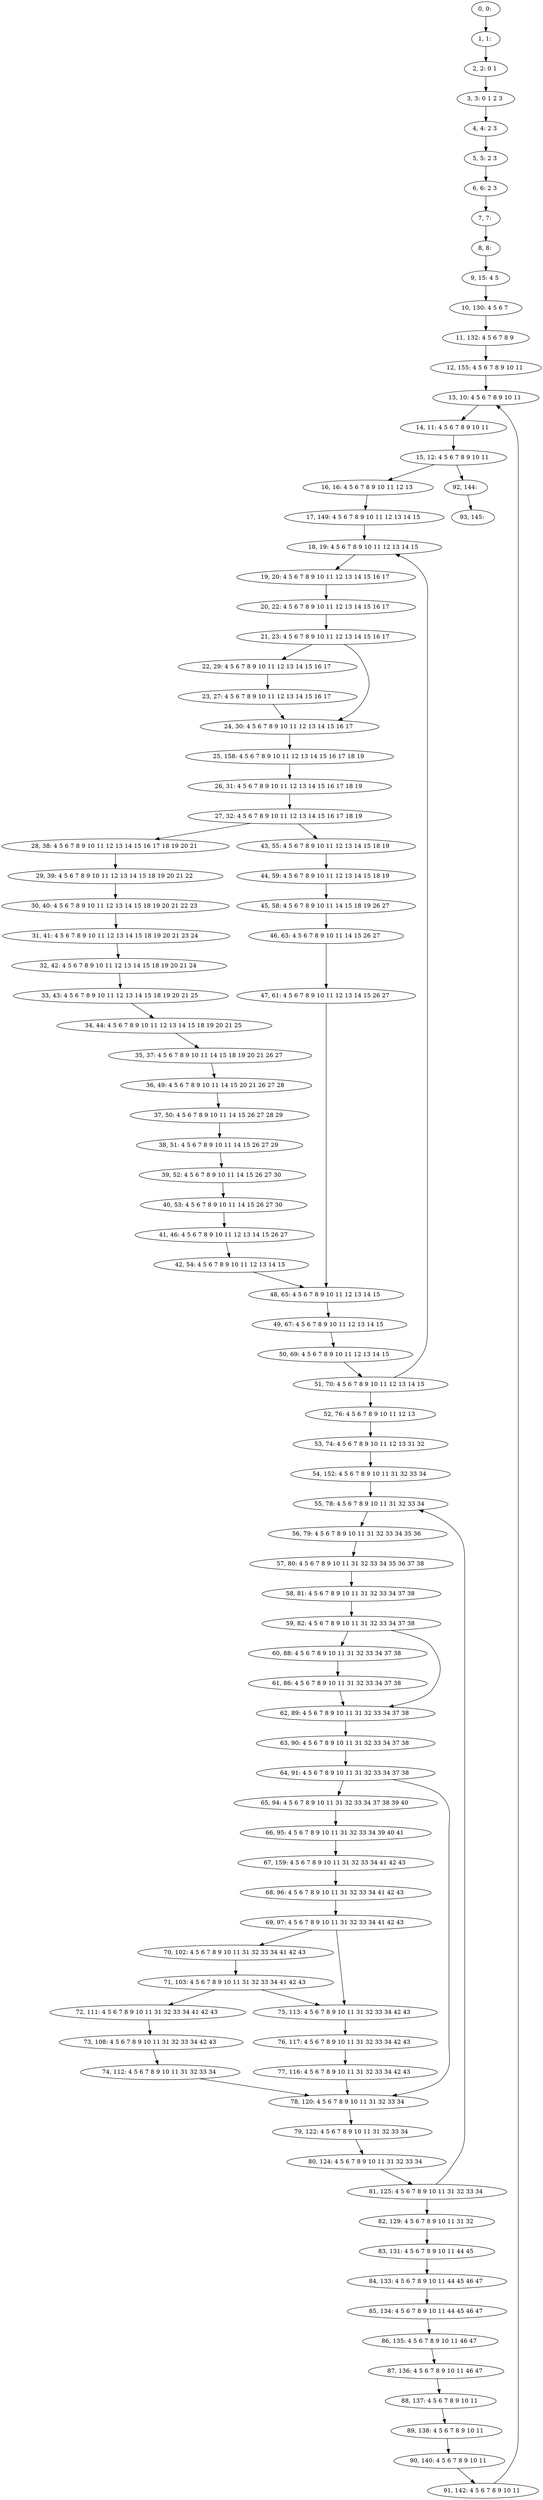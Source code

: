 digraph G {
0[label="0, 0: "];
1[label="1, 1: "];
2[label="2, 2: 0 1 "];
3[label="3, 3: 0 1 2 3 "];
4[label="4, 4: 2 3 "];
5[label="5, 5: 2 3 "];
6[label="6, 6: 2 3 "];
7[label="7, 7: "];
8[label="8, 8: "];
9[label="9, 15: 4 5 "];
10[label="10, 130: 4 5 6 7 "];
11[label="11, 132: 4 5 6 7 8 9 "];
12[label="12, 155: 4 5 6 7 8 9 10 11 "];
13[label="13, 10: 4 5 6 7 8 9 10 11 "];
14[label="14, 11: 4 5 6 7 8 9 10 11 "];
15[label="15, 12: 4 5 6 7 8 9 10 11 "];
16[label="16, 16: 4 5 6 7 8 9 10 11 12 13 "];
17[label="17, 149: 4 5 6 7 8 9 10 11 12 13 14 15 "];
18[label="18, 19: 4 5 6 7 8 9 10 11 12 13 14 15 "];
19[label="19, 20: 4 5 6 7 8 9 10 11 12 13 14 15 16 17 "];
20[label="20, 22: 4 5 6 7 8 9 10 11 12 13 14 15 16 17 "];
21[label="21, 23: 4 5 6 7 8 9 10 11 12 13 14 15 16 17 "];
22[label="22, 29: 4 5 6 7 8 9 10 11 12 13 14 15 16 17 "];
23[label="23, 27: 4 5 6 7 8 9 10 11 12 13 14 15 16 17 "];
24[label="24, 30: 4 5 6 7 8 9 10 11 12 13 14 15 16 17 "];
25[label="25, 158: 4 5 6 7 8 9 10 11 12 13 14 15 16 17 18 19 "];
26[label="26, 31: 4 5 6 7 8 9 10 11 12 13 14 15 16 17 18 19 "];
27[label="27, 32: 4 5 6 7 8 9 10 11 12 13 14 15 16 17 18 19 "];
28[label="28, 38: 4 5 6 7 8 9 10 11 12 13 14 15 16 17 18 19 20 21 "];
29[label="29, 39: 4 5 6 7 8 9 10 11 12 13 14 15 18 19 20 21 22 "];
30[label="30, 40: 4 5 6 7 8 9 10 11 12 13 14 15 18 19 20 21 22 23 "];
31[label="31, 41: 4 5 6 7 8 9 10 11 12 13 14 15 18 19 20 21 23 24 "];
32[label="32, 42: 4 5 6 7 8 9 10 11 12 13 14 15 18 19 20 21 24 "];
33[label="33, 43: 4 5 6 7 8 9 10 11 12 13 14 15 18 19 20 21 25 "];
34[label="34, 44: 4 5 6 7 8 9 10 11 12 13 14 15 18 19 20 21 25 "];
35[label="35, 37: 4 5 6 7 8 9 10 11 14 15 18 19 20 21 26 27 "];
36[label="36, 49: 4 5 6 7 8 9 10 11 14 15 20 21 26 27 28 "];
37[label="37, 50: 4 5 6 7 8 9 10 11 14 15 26 27 28 29 "];
38[label="38, 51: 4 5 6 7 8 9 10 11 14 15 26 27 29 "];
39[label="39, 52: 4 5 6 7 8 9 10 11 14 15 26 27 30 "];
40[label="40, 53: 4 5 6 7 8 9 10 11 14 15 26 27 30 "];
41[label="41, 46: 4 5 6 7 8 9 10 11 12 13 14 15 26 27 "];
42[label="42, 54: 4 5 6 7 8 9 10 11 12 13 14 15 "];
43[label="43, 55: 4 5 6 7 8 9 10 11 12 13 14 15 18 19 "];
44[label="44, 59: 4 5 6 7 8 9 10 11 12 13 14 15 18 19 "];
45[label="45, 58: 4 5 6 7 8 9 10 11 14 15 18 19 26 27 "];
46[label="46, 63: 4 5 6 7 8 9 10 11 14 15 26 27 "];
47[label="47, 61: 4 5 6 7 8 9 10 11 12 13 14 15 26 27 "];
48[label="48, 65: 4 5 6 7 8 9 10 11 12 13 14 15 "];
49[label="49, 67: 4 5 6 7 8 9 10 11 12 13 14 15 "];
50[label="50, 69: 4 5 6 7 8 9 10 11 12 13 14 15 "];
51[label="51, 70: 4 5 6 7 8 9 10 11 12 13 14 15 "];
52[label="52, 76: 4 5 6 7 8 9 10 11 12 13 "];
53[label="53, 74: 4 5 6 7 8 9 10 11 12 13 31 32 "];
54[label="54, 152: 4 5 6 7 8 9 10 11 31 32 33 34 "];
55[label="55, 78: 4 5 6 7 8 9 10 11 31 32 33 34 "];
56[label="56, 79: 4 5 6 7 8 9 10 11 31 32 33 34 35 36 "];
57[label="57, 80: 4 5 6 7 8 9 10 11 31 32 33 34 35 36 37 38 "];
58[label="58, 81: 4 5 6 7 8 9 10 11 31 32 33 34 37 38 "];
59[label="59, 82: 4 5 6 7 8 9 10 11 31 32 33 34 37 38 "];
60[label="60, 88: 4 5 6 7 8 9 10 11 31 32 33 34 37 38 "];
61[label="61, 86: 4 5 6 7 8 9 10 11 31 32 33 34 37 38 "];
62[label="62, 89: 4 5 6 7 8 9 10 11 31 32 33 34 37 38 "];
63[label="63, 90: 4 5 6 7 8 9 10 11 31 32 33 34 37 38 "];
64[label="64, 91: 4 5 6 7 8 9 10 11 31 32 33 34 37 38 "];
65[label="65, 94: 4 5 6 7 8 9 10 11 31 32 33 34 37 38 39 40 "];
66[label="66, 95: 4 5 6 7 8 9 10 11 31 32 33 34 39 40 41 "];
67[label="67, 159: 4 5 6 7 8 9 10 11 31 32 33 34 41 42 43 "];
68[label="68, 96: 4 5 6 7 8 9 10 11 31 32 33 34 41 42 43 "];
69[label="69, 97: 4 5 6 7 8 9 10 11 31 32 33 34 41 42 43 "];
70[label="70, 102: 4 5 6 7 8 9 10 11 31 32 33 34 41 42 43 "];
71[label="71, 103: 4 5 6 7 8 9 10 11 31 32 33 34 41 42 43 "];
72[label="72, 111: 4 5 6 7 8 9 10 11 31 32 33 34 41 42 43 "];
73[label="73, 108: 4 5 6 7 8 9 10 11 31 32 33 34 42 43 "];
74[label="74, 112: 4 5 6 7 8 9 10 11 31 32 33 34 "];
75[label="75, 113: 4 5 6 7 8 9 10 11 31 32 33 34 42 43 "];
76[label="76, 117: 4 5 6 7 8 9 10 11 31 32 33 34 42 43 "];
77[label="77, 116: 4 5 6 7 8 9 10 11 31 32 33 34 42 43 "];
78[label="78, 120: 4 5 6 7 8 9 10 11 31 32 33 34 "];
79[label="79, 122: 4 5 6 7 8 9 10 11 31 32 33 34 "];
80[label="80, 124: 4 5 6 7 8 9 10 11 31 32 33 34 "];
81[label="81, 125: 4 5 6 7 8 9 10 11 31 32 33 34 "];
82[label="82, 129: 4 5 6 7 8 9 10 11 31 32 "];
83[label="83, 131: 4 5 6 7 8 9 10 11 44 45 "];
84[label="84, 133: 4 5 6 7 8 9 10 11 44 45 46 47 "];
85[label="85, 134: 4 5 6 7 8 9 10 11 44 45 46 47 "];
86[label="86, 135: 4 5 6 7 8 9 10 11 46 47 "];
87[label="87, 136: 4 5 6 7 8 9 10 11 46 47 "];
88[label="88, 137: 4 5 6 7 8 9 10 11 "];
89[label="89, 138: 4 5 6 7 8 9 10 11 "];
90[label="90, 140: 4 5 6 7 8 9 10 11 "];
91[label="91, 142: 4 5 6 7 8 9 10 11 "];
92[label="92, 144: "];
93[label="93, 145: "];
0->1 ;
1->2 ;
2->3 ;
3->4 ;
4->5 ;
5->6 ;
6->7 ;
7->8 ;
8->9 ;
9->10 ;
10->11 ;
11->12 ;
12->13 ;
13->14 ;
14->15 ;
15->16 ;
15->92 ;
16->17 ;
17->18 ;
18->19 ;
19->20 ;
20->21 ;
21->22 ;
21->24 ;
22->23 ;
23->24 ;
24->25 ;
25->26 ;
26->27 ;
27->28 ;
27->43 ;
28->29 ;
29->30 ;
30->31 ;
31->32 ;
32->33 ;
33->34 ;
34->35 ;
35->36 ;
36->37 ;
37->38 ;
38->39 ;
39->40 ;
40->41 ;
41->42 ;
42->48 ;
43->44 ;
44->45 ;
45->46 ;
46->47 ;
47->48 ;
48->49 ;
49->50 ;
50->51 ;
51->52 ;
51->18 ;
52->53 ;
53->54 ;
54->55 ;
55->56 ;
56->57 ;
57->58 ;
58->59 ;
59->60 ;
59->62 ;
60->61 ;
61->62 ;
62->63 ;
63->64 ;
64->65 ;
64->78 ;
65->66 ;
66->67 ;
67->68 ;
68->69 ;
69->70 ;
69->75 ;
70->71 ;
71->72 ;
71->75 ;
72->73 ;
73->74 ;
74->78 ;
75->76 ;
76->77 ;
77->78 ;
78->79 ;
79->80 ;
80->81 ;
81->82 ;
81->55 ;
82->83 ;
83->84 ;
84->85 ;
85->86 ;
86->87 ;
87->88 ;
88->89 ;
89->90 ;
90->91 ;
91->13 ;
92->93 ;
}
